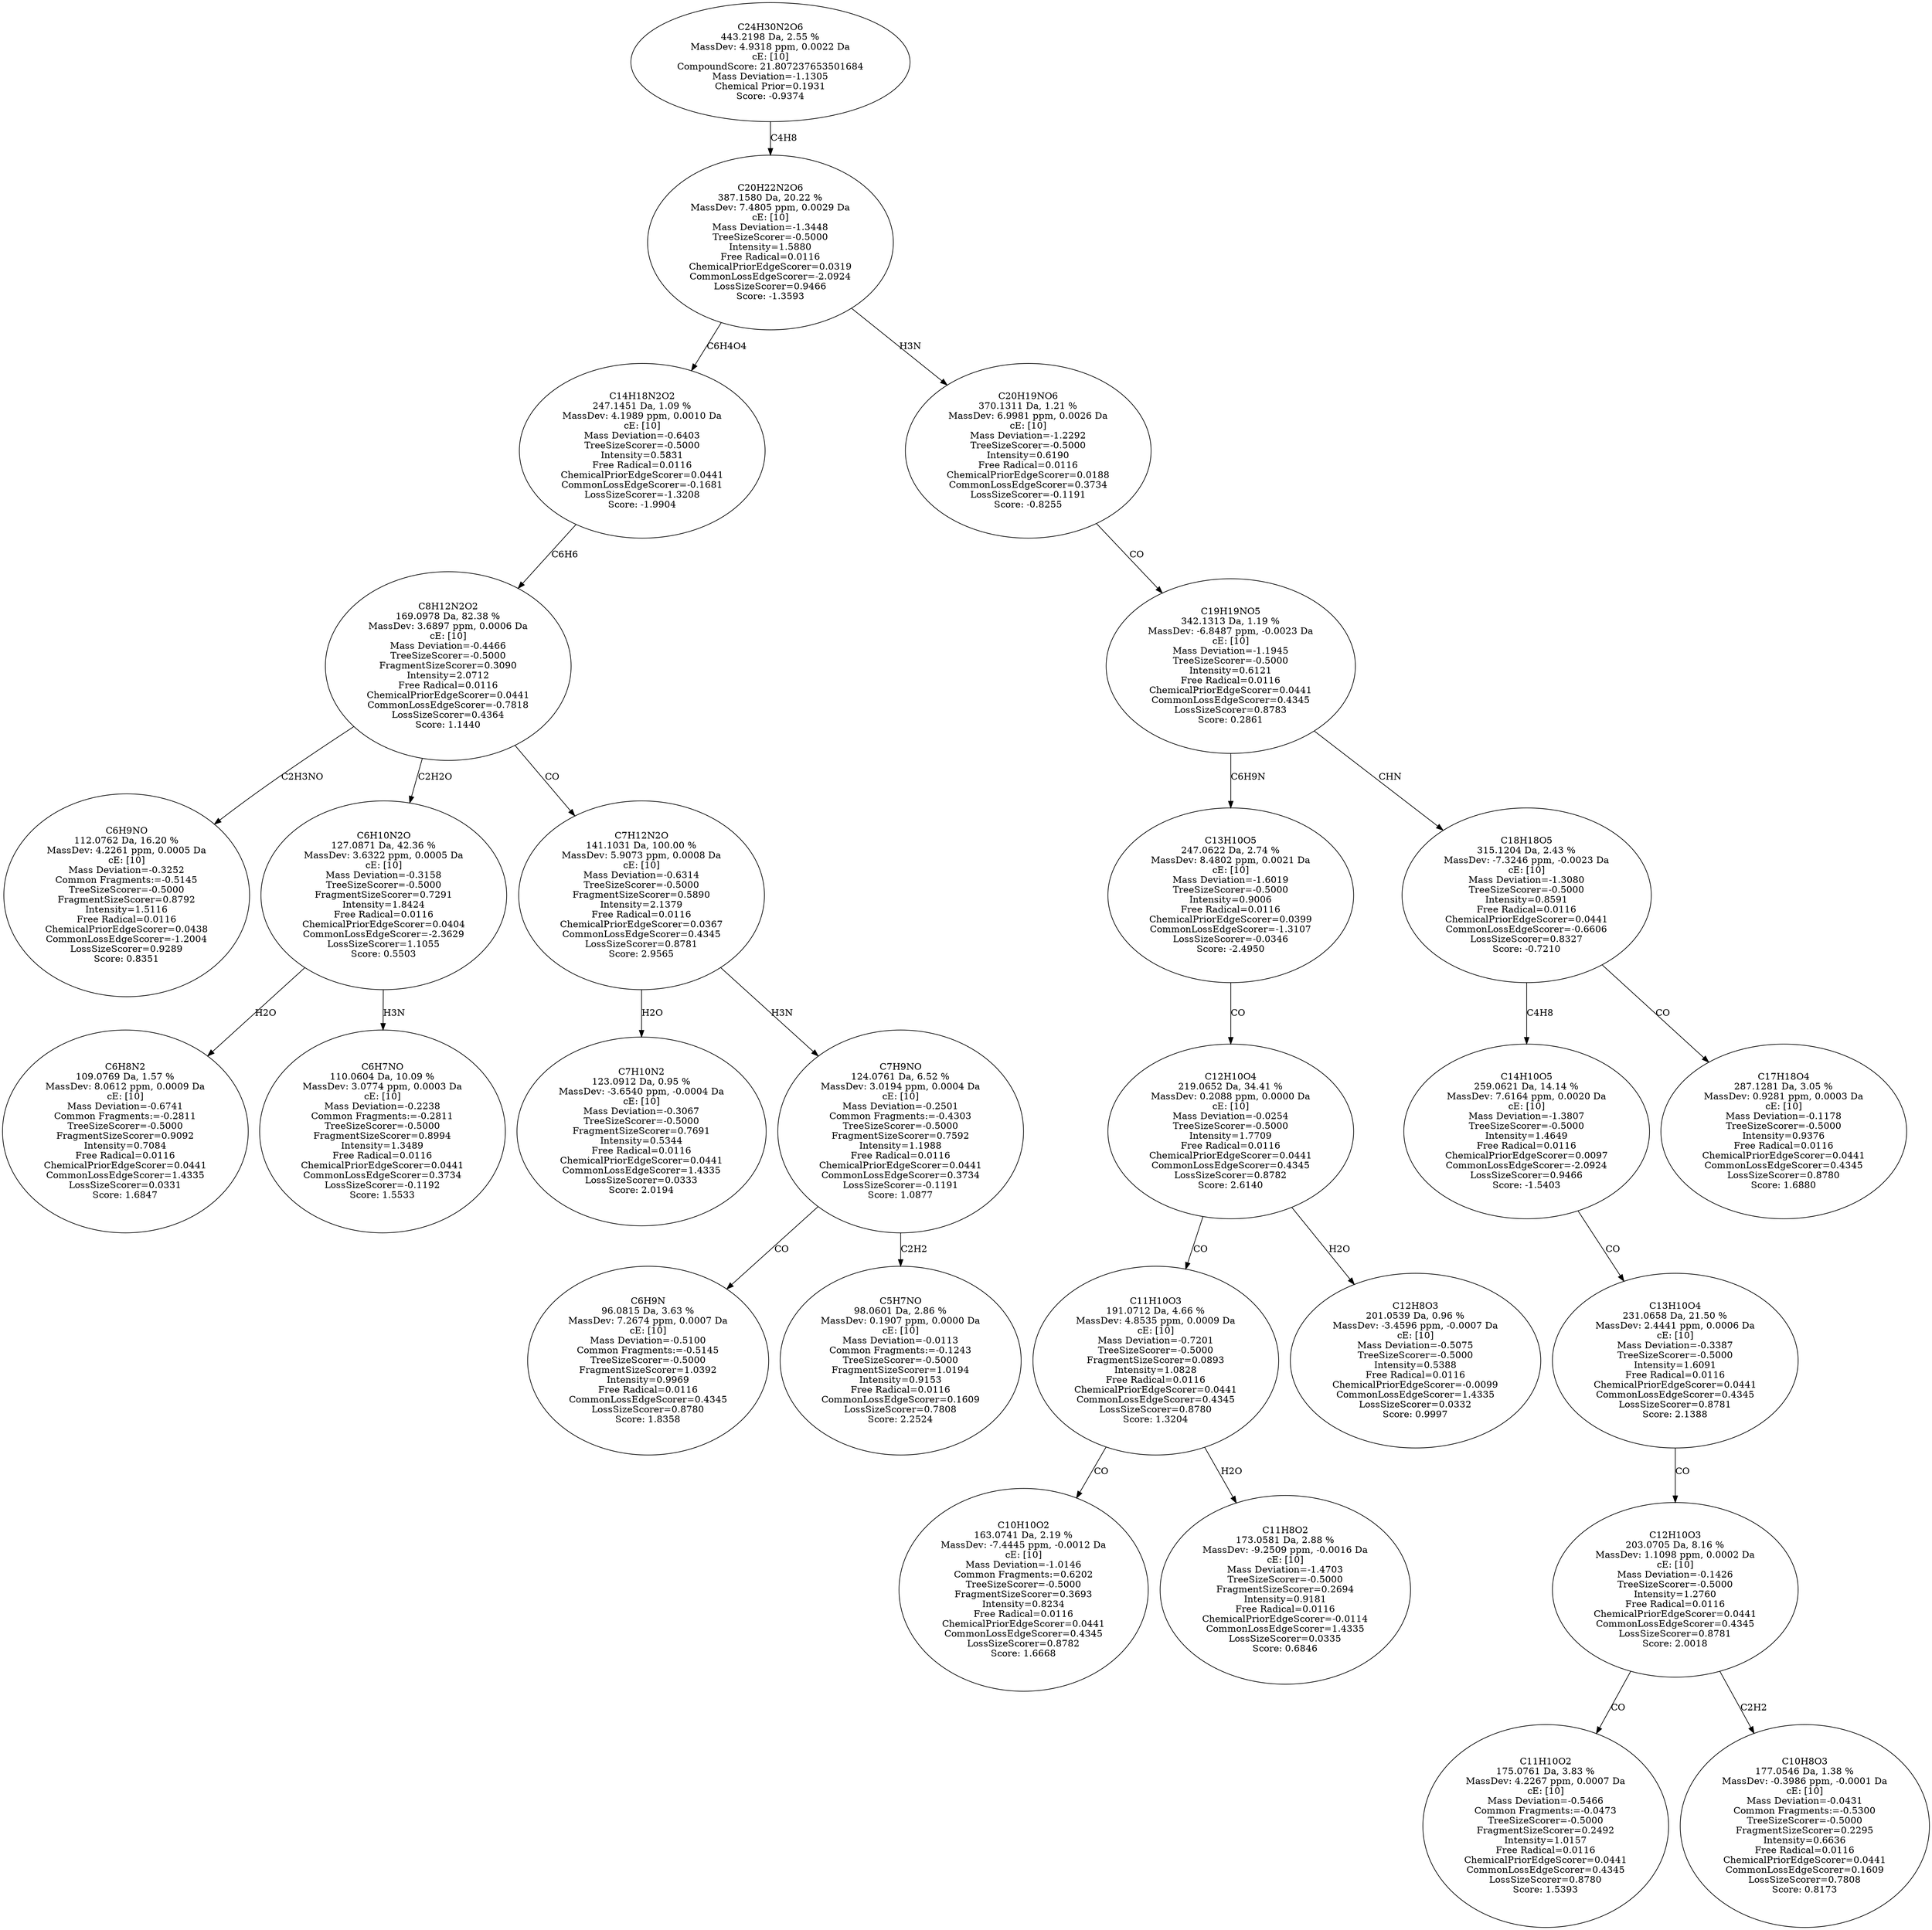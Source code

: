 strict digraph {
v1 [label="C6H9NO\n112.0762 Da, 16.20 %\nMassDev: 4.2261 ppm, 0.0005 Da\ncE: [10]\nMass Deviation=-0.3252\nCommon Fragments:=-0.5145\nTreeSizeScorer=-0.5000\nFragmentSizeScorer=0.8792\nIntensity=1.5116\nFree Radical=0.0116\nChemicalPriorEdgeScorer=0.0438\nCommonLossEdgeScorer=-1.2004\nLossSizeScorer=0.9289\nScore: 0.8351"];
v2 [label="C6H8N2\n109.0769 Da, 1.57 %\nMassDev: 8.0612 ppm, 0.0009 Da\ncE: [10]\nMass Deviation=-0.6741\nCommon Fragments:=-0.2811\nTreeSizeScorer=-0.5000\nFragmentSizeScorer=0.9092\nIntensity=0.7084\nFree Radical=0.0116\nChemicalPriorEdgeScorer=0.0441\nCommonLossEdgeScorer=1.4335\nLossSizeScorer=0.0331\nScore: 1.6847"];
v3 [label="C6H7NO\n110.0604 Da, 10.09 %\nMassDev: 3.0774 ppm, 0.0003 Da\ncE: [10]\nMass Deviation=-0.2238\nCommon Fragments:=-0.2811\nTreeSizeScorer=-0.5000\nFragmentSizeScorer=0.8994\nIntensity=1.3489\nFree Radical=0.0116\nChemicalPriorEdgeScorer=0.0441\nCommonLossEdgeScorer=0.3734\nLossSizeScorer=-0.1192\nScore: 1.5533"];
v4 [label="C6H10N2O\n127.0871 Da, 42.36 %\nMassDev: 3.6322 ppm, 0.0005 Da\ncE: [10]\nMass Deviation=-0.3158\nTreeSizeScorer=-0.5000\nFragmentSizeScorer=0.7291\nIntensity=1.8424\nFree Radical=0.0116\nChemicalPriorEdgeScorer=0.0404\nCommonLossEdgeScorer=-2.3629\nLossSizeScorer=1.1055\nScore: 0.5503"];
v5 [label="C7H10N2\n123.0912 Da, 0.95 %\nMassDev: -3.6540 ppm, -0.0004 Da\ncE: [10]\nMass Deviation=-0.3067\nTreeSizeScorer=-0.5000\nFragmentSizeScorer=0.7691\nIntensity=0.5344\nFree Radical=0.0116\nChemicalPriorEdgeScorer=0.0441\nCommonLossEdgeScorer=1.4335\nLossSizeScorer=0.0333\nScore: 2.0194"];
v6 [label="C6H9N\n96.0815 Da, 3.63 %\nMassDev: 7.2674 ppm, 0.0007 Da\ncE: [10]\nMass Deviation=-0.5100\nCommon Fragments:=-0.5145\nTreeSizeScorer=-0.5000\nFragmentSizeScorer=1.0392\nIntensity=0.9969\nFree Radical=0.0116\nCommonLossEdgeScorer=0.4345\nLossSizeScorer=0.8780\nScore: 1.8358"];
v7 [label="C5H7NO\n98.0601 Da, 2.86 %\nMassDev: 0.1907 ppm, 0.0000 Da\ncE: [10]\nMass Deviation=-0.0113\nCommon Fragments:=-0.1243\nTreeSizeScorer=-0.5000\nFragmentSizeScorer=1.0194\nIntensity=0.9153\nFree Radical=0.0116\nCommonLossEdgeScorer=0.1609\nLossSizeScorer=0.7808\nScore: 2.2524"];
v8 [label="C7H9NO\n124.0761 Da, 6.52 %\nMassDev: 3.0194 ppm, 0.0004 Da\ncE: [10]\nMass Deviation=-0.2501\nCommon Fragments:=-0.4303\nTreeSizeScorer=-0.5000\nFragmentSizeScorer=0.7592\nIntensity=1.1988\nFree Radical=0.0116\nChemicalPriorEdgeScorer=0.0441\nCommonLossEdgeScorer=0.3734\nLossSizeScorer=-0.1191\nScore: 1.0877"];
v9 [label="C7H12N2O\n141.1031 Da, 100.00 %\nMassDev: 5.9073 ppm, 0.0008 Da\ncE: [10]\nMass Deviation=-0.6314\nTreeSizeScorer=-0.5000\nFragmentSizeScorer=0.5890\nIntensity=2.1379\nFree Radical=0.0116\nChemicalPriorEdgeScorer=0.0367\nCommonLossEdgeScorer=0.4345\nLossSizeScorer=0.8781\nScore: 2.9565"];
v10 [label="C8H12N2O2\n169.0978 Da, 82.38 %\nMassDev: 3.6897 ppm, 0.0006 Da\ncE: [10]\nMass Deviation=-0.4466\nTreeSizeScorer=-0.5000\nFragmentSizeScorer=0.3090\nIntensity=2.0712\nFree Radical=0.0116\nChemicalPriorEdgeScorer=0.0441\nCommonLossEdgeScorer=-0.7818\nLossSizeScorer=0.4364\nScore: 1.1440"];
v11 [label="C14H18N2O2\n247.1451 Da, 1.09 %\nMassDev: 4.1989 ppm, 0.0010 Da\ncE: [10]\nMass Deviation=-0.6403\nTreeSizeScorer=-0.5000\nIntensity=0.5831\nFree Radical=0.0116\nChemicalPriorEdgeScorer=0.0441\nCommonLossEdgeScorer=-0.1681\nLossSizeScorer=-1.3208\nScore: -1.9904"];
v12 [label="C10H10O2\n163.0741 Da, 2.19 %\nMassDev: -7.4445 ppm, -0.0012 Da\ncE: [10]\nMass Deviation=-1.0146\nCommon Fragments:=0.6202\nTreeSizeScorer=-0.5000\nFragmentSizeScorer=0.3693\nIntensity=0.8234\nFree Radical=0.0116\nChemicalPriorEdgeScorer=0.0441\nCommonLossEdgeScorer=0.4345\nLossSizeScorer=0.8782\nScore: 1.6668"];
v13 [label="C11H8O2\n173.0581 Da, 2.88 %\nMassDev: -9.2509 ppm, -0.0016 Da\ncE: [10]\nMass Deviation=-1.4703\nTreeSizeScorer=-0.5000\nFragmentSizeScorer=0.2694\nIntensity=0.9181\nFree Radical=0.0116\nChemicalPriorEdgeScorer=-0.0114\nCommonLossEdgeScorer=1.4335\nLossSizeScorer=0.0335\nScore: 0.6846"];
v14 [label="C11H10O3\n191.0712 Da, 4.66 %\nMassDev: 4.8535 ppm, 0.0009 Da\ncE: [10]\nMass Deviation=-0.7201\nTreeSizeScorer=-0.5000\nFragmentSizeScorer=0.0893\nIntensity=1.0828\nFree Radical=0.0116\nChemicalPriorEdgeScorer=0.0441\nCommonLossEdgeScorer=0.4345\nLossSizeScorer=0.8780\nScore: 1.3204"];
v15 [label="C12H8O3\n201.0539 Da, 0.96 %\nMassDev: -3.4596 ppm, -0.0007 Da\ncE: [10]\nMass Deviation=-0.5075\nTreeSizeScorer=-0.5000\nIntensity=0.5388\nFree Radical=0.0116\nChemicalPriorEdgeScorer=-0.0099\nCommonLossEdgeScorer=1.4335\nLossSizeScorer=0.0332\nScore: 0.9997"];
v16 [label="C12H10O4\n219.0652 Da, 34.41 %\nMassDev: 0.2088 ppm, 0.0000 Da\ncE: [10]\nMass Deviation=-0.0254\nTreeSizeScorer=-0.5000\nIntensity=1.7709\nFree Radical=0.0116\nChemicalPriorEdgeScorer=0.0441\nCommonLossEdgeScorer=0.4345\nLossSizeScorer=0.8782\nScore: 2.6140"];
v17 [label="C13H10O5\n247.0622 Da, 2.74 %\nMassDev: 8.4802 ppm, 0.0021 Da\ncE: [10]\nMass Deviation=-1.6019\nTreeSizeScorer=-0.5000\nIntensity=0.9006\nFree Radical=0.0116\nChemicalPriorEdgeScorer=0.0399\nCommonLossEdgeScorer=-1.3107\nLossSizeScorer=-0.0346\nScore: -2.4950"];
v18 [label="C11H10O2\n175.0761 Da, 3.83 %\nMassDev: 4.2267 ppm, 0.0007 Da\ncE: [10]\nMass Deviation=-0.5466\nCommon Fragments:=-0.0473\nTreeSizeScorer=-0.5000\nFragmentSizeScorer=0.2492\nIntensity=1.0157\nFree Radical=0.0116\nChemicalPriorEdgeScorer=0.0441\nCommonLossEdgeScorer=0.4345\nLossSizeScorer=0.8780\nScore: 1.5393"];
v19 [label="C10H8O3\n177.0546 Da, 1.38 %\nMassDev: -0.3986 ppm, -0.0001 Da\ncE: [10]\nMass Deviation=-0.0431\nCommon Fragments:=-0.5300\nTreeSizeScorer=-0.5000\nFragmentSizeScorer=0.2295\nIntensity=0.6636\nFree Radical=0.0116\nChemicalPriorEdgeScorer=0.0441\nCommonLossEdgeScorer=0.1609\nLossSizeScorer=0.7808\nScore: 0.8173"];
v20 [label="C12H10O3\n203.0705 Da, 8.16 %\nMassDev: 1.1098 ppm, 0.0002 Da\ncE: [10]\nMass Deviation=-0.1426\nTreeSizeScorer=-0.5000\nIntensity=1.2760\nFree Radical=0.0116\nChemicalPriorEdgeScorer=0.0441\nCommonLossEdgeScorer=0.4345\nLossSizeScorer=0.8781\nScore: 2.0018"];
v21 [label="C13H10O4\n231.0658 Da, 21.50 %\nMassDev: 2.4441 ppm, 0.0006 Da\ncE: [10]\nMass Deviation=-0.3387\nTreeSizeScorer=-0.5000\nIntensity=1.6091\nFree Radical=0.0116\nChemicalPriorEdgeScorer=0.0441\nCommonLossEdgeScorer=0.4345\nLossSizeScorer=0.8781\nScore: 2.1388"];
v22 [label="C14H10O5\n259.0621 Da, 14.14 %\nMassDev: 7.6164 ppm, 0.0020 Da\ncE: [10]\nMass Deviation=-1.3807\nTreeSizeScorer=-0.5000\nIntensity=1.4649\nFree Radical=0.0116\nChemicalPriorEdgeScorer=0.0097\nCommonLossEdgeScorer=-2.0924\nLossSizeScorer=0.9466\nScore: -1.5403"];
v23 [label="C17H18O4\n287.1281 Da, 3.05 %\nMassDev: 0.9281 ppm, 0.0003 Da\ncE: [10]\nMass Deviation=-0.1178\nTreeSizeScorer=-0.5000\nIntensity=0.9376\nFree Radical=0.0116\nChemicalPriorEdgeScorer=0.0441\nCommonLossEdgeScorer=0.4345\nLossSizeScorer=0.8780\nScore: 1.6880"];
v24 [label="C18H18O5\n315.1204 Da, 2.43 %\nMassDev: -7.3246 ppm, -0.0023 Da\ncE: [10]\nMass Deviation=-1.3080\nTreeSizeScorer=-0.5000\nIntensity=0.8591\nFree Radical=0.0116\nChemicalPriorEdgeScorer=0.0441\nCommonLossEdgeScorer=-0.6606\nLossSizeScorer=0.8327\nScore: -0.7210"];
v25 [label="C19H19NO5\n342.1313 Da, 1.19 %\nMassDev: -6.8487 ppm, -0.0023 Da\ncE: [10]\nMass Deviation=-1.1945\nTreeSizeScorer=-0.5000\nIntensity=0.6121\nFree Radical=0.0116\nChemicalPriorEdgeScorer=0.0441\nCommonLossEdgeScorer=0.4345\nLossSizeScorer=0.8783\nScore: 0.2861"];
v26 [label="C20H19NO6\n370.1311 Da, 1.21 %\nMassDev: 6.9981 ppm, 0.0026 Da\ncE: [10]\nMass Deviation=-1.2292\nTreeSizeScorer=-0.5000\nIntensity=0.6190\nFree Radical=0.0116\nChemicalPriorEdgeScorer=0.0188\nCommonLossEdgeScorer=0.3734\nLossSizeScorer=-0.1191\nScore: -0.8255"];
v27 [label="C20H22N2O6\n387.1580 Da, 20.22 %\nMassDev: 7.4805 ppm, 0.0029 Da\ncE: [10]\nMass Deviation=-1.3448\nTreeSizeScorer=-0.5000\nIntensity=1.5880\nFree Radical=0.0116\nChemicalPriorEdgeScorer=0.0319\nCommonLossEdgeScorer=-2.0924\nLossSizeScorer=0.9466\nScore: -1.3593"];
v28 [label="C24H30N2O6\n443.2198 Da, 2.55 %\nMassDev: 4.9318 ppm, 0.0022 Da\ncE: [10]\nCompoundScore: 21.807237653501684\nMass Deviation=-1.1305\nChemical Prior=0.1931\nScore: -0.9374"];
v10 -> v1 [label="C2H3NO"];
v4 -> v2 [label="H2O"];
v4 -> v3 [label="H3N"];
v10 -> v4 [label="C2H2O"];
v9 -> v5 [label="H2O"];
v8 -> v6 [label="CO"];
v8 -> v7 [label="C2H2"];
v9 -> v8 [label="H3N"];
v10 -> v9 [label="CO"];
v11 -> v10 [label="C6H6"];
v27 -> v11 [label="C6H4O4"];
v14 -> v12 [label="CO"];
v14 -> v13 [label="H2O"];
v16 -> v14 [label="CO"];
v16 -> v15 [label="H2O"];
v17 -> v16 [label="CO"];
v25 -> v17 [label="C6H9N"];
v20 -> v18 [label="CO"];
v20 -> v19 [label="C2H2"];
v21 -> v20 [label="CO"];
v22 -> v21 [label="CO"];
v24 -> v22 [label="C4H8"];
v24 -> v23 [label="CO"];
v25 -> v24 [label="CHN"];
v26 -> v25 [label="CO"];
v27 -> v26 [label="H3N"];
v28 -> v27 [label="C4H8"];
}